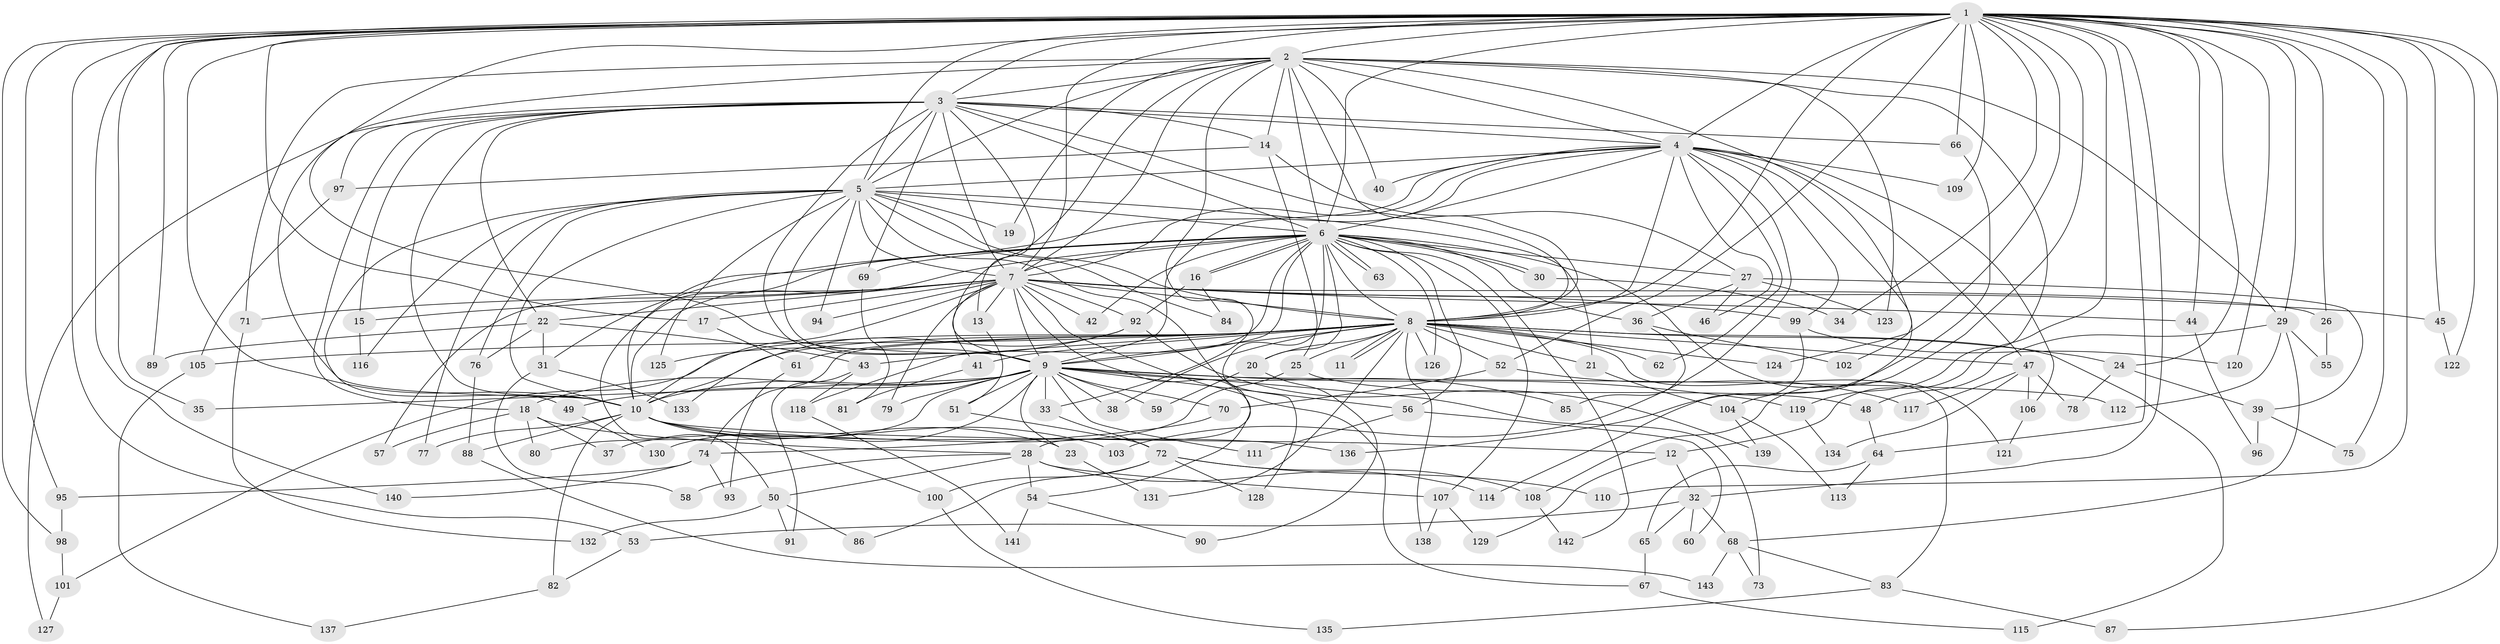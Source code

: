 // coarse degree distribution, {26: 0.011627906976744186, 15: 0.023255813953488372, 3: 0.2558139534883721, 14: 0.011627906976744186, 24: 0.011627906976744186, 2: 0.26744186046511625, 4: 0.1511627906976744, 5: 0.12790697674418605, 6: 0.046511627906976744, 27: 0.011627906976744186, 1: 0.023255813953488372, 23: 0.011627906976744186, 16: 0.011627906976744186, 7: 0.023255813953488372, 31: 0.011627906976744186}
// Generated by graph-tools (version 1.1) at 2025/36/03/04/25 23:36:30]
// undirected, 143 vertices, 311 edges
graph export_dot {
  node [color=gray90,style=filled];
  1;
  2;
  3;
  4;
  5;
  6;
  7;
  8;
  9;
  10;
  11;
  12;
  13;
  14;
  15;
  16;
  17;
  18;
  19;
  20;
  21;
  22;
  23;
  24;
  25;
  26;
  27;
  28;
  29;
  30;
  31;
  32;
  33;
  34;
  35;
  36;
  37;
  38;
  39;
  40;
  41;
  42;
  43;
  44;
  45;
  46;
  47;
  48;
  49;
  50;
  51;
  52;
  53;
  54;
  55;
  56;
  57;
  58;
  59;
  60;
  61;
  62;
  63;
  64;
  65;
  66;
  67;
  68;
  69;
  70;
  71;
  72;
  73;
  74;
  75;
  76;
  77;
  78;
  79;
  80;
  81;
  82;
  83;
  84;
  85;
  86;
  87;
  88;
  89;
  90;
  91;
  92;
  93;
  94;
  95;
  96;
  97;
  98;
  99;
  100;
  101;
  102;
  103;
  104;
  105;
  106;
  107;
  108;
  109;
  110;
  111;
  112;
  113;
  114;
  115;
  116;
  117;
  118;
  119;
  120;
  121;
  122;
  123;
  124;
  125;
  126;
  127;
  128;
  129;
  130;
  131;
  132;
  133;
  134;
  135;
  136;
  137;
  138;
  139;
  140;
  141;
  142;
  143;
  1 -- 2;
  1 -- 3;
  1 -- 4;
  1 -- 5;
  1 -- 6;
  1 -- 7;
  1 -- 8;
  1 -- 9;
  1 -- 10;
  1 -- 12;
  1 -- 17;
  1 -- 24;
  1 -- 26;
  1 -- 29;
  1 -- 32;
  1 -- 34;
  1 -- 35;
  1 -- 44;
  1 -- 45;
  1 -- 52;
  1 -- 53;
  1 -- 64;
  1 -- 66;
  1 -- 75;
  1 -- 87;
  1 -- 89;
  1 -- 95;
  1 -- 98;
  1 -- 108;
  1 -- 109;
  1 -- 110;
  1 -- 120;
  1 -- 122;
  1 -- 124;
  1 -- 140;
  2 -- 3;
  2 -- 4;
  2 -- 5;
  2 -- 6;
  2 -- 7;
  2 -- 8;
  2 -- 9;
  2 -- 10;
  2 -- 14;
  2 -- 19;
  2 -- 29;
  2 -- 33;
  2 -- 40;
  2 -- 71;
  2 -- 102;
  2 -- 119;
  2 -- 123;
  3 -- 4;
  3 -- 5;
  3 -- 6;
  3 -- 7;
  3 -- 8;
  3 -- 9;
  3 -- 10;
  3 -- 13;
  3 -- 14;
  3 -- 15;
  3 -- 18;
  3 -- 22;
  3 -- 66;
  3 -- 69;
  3 -- 97;
  3 -- 127;
  4 -- 5;
  4 -- 6;
  4 -- 7;
  4 -- 8;
  4 -- 9;
  4 -- 10;
  4 -- 40;
  4 -- 46;
  4 -- 47;
  4 -- 62;
  4 -- 99;
  4 -- 103;
  4 -- 104;
  4 -- 106;
  4 -- 109;
  5 -- 6;
  5 -- 7;
  5 -- 8;
  5 -- 9;
  5 -- 10;
  5 -- 19;
  5 -- 21;
  5 -- 28;
  5 -- 49;
  5 -- 76;
  5 -- 77;
  5 -- 84;
  5 -- 94;
  5 -- 116;
  5 -- 125;
  6 -- 7;
  6 -- 8;
  6 -- 9;
  6 -- 10;
  6 -- 16;
  6 -- 16;
  6 -- 20;
  6 -- 27;
  6 -- 30;
  6 -- 30;
  6 -- 31;
  6 -- 36;
  6 -- 42;
  6 -- 50;
  6 -- 56;
  6 -- 63;
  6 -- 63;
  6 -- 69;
  6 -- 107;
  6 -- 118;
  6 -- 121;
  6 -- 126;
  6 -- 128;
  6 -- 142;
  7 -- 8;
  7 -- 9;
  7 -- 10;
  7 -- 13;
  7 -- 15;
  7 -- 17;
  7 -- 22;
  7 -- 26;
  7 -- 41;
  7 -- 42;
  7 -- 44;
  7 -- 45;
  7 -- 54;
  7 -- 57;
  7 -- 67;
  7 -- 71;
  7 -- 79;
  7 -- 92;
  7 -- 94;
  7 -- 99;
  8 -- 9;
  8 -- 10;
  8 -- 11;
  8 -- 11;
  8 -- 20;
  8 -- 21;
  8 -- 24;
  8 -- 25;
  8 -- 38;
  8 -- 41;
  8 -- 43;
  8 -- 47;
  8 -- 52;
  8 -- 61;
  8 -- 62;
  8 -- 74;
  8 -- 83;
  8 -- 101;
  8 -- 105;
  8 -- 115;
  8 -- 124;
  8 -- 126;
  8 -- 131;
  8 -- 138;
  9 -- 10;
  9 -- 18;
  9 -- 23;
  9 -- 33;
  9 -- 35;
  9 -- 38;
  9 -- 49;
  9 -- 51;
  9 -- 56;
  9 -- 59;
  9 -- 70;
  9 -- 73;
  9 -- 79;
  9 -- 80;
  9 -- 85;
  9 -- 111;
  9 -- 112;
  9 -- 119;
  9 -- 130;
  10 -- 12;
  10 -- 23;
  10 -- 77;
  10 -- 82;
  10 -- 88;
  10 -- 100;
  10 -- 103;
  10 -- 136;
  12 -- 32;
  12 -- 129;
  13 -- 51;
  14 -- 25;
  14 -- 27;
  14 -- 97;
  15 -- 116;
  16 -- 84;
  16 -- 92;
  17 -- 61;
  18 -- 28;
  18 -- 37;
  18 -- 57;
  18 -- 80;
  20 -- 59;
  20 -- 90;
  21 -- 104;
  22 -- 31;
  22 -- 43;
  22 -- 76;
  22 -- 89;
  23 -- 131;
  24 -- 39;
  24 -- 78;
  25 -- 37;
  25 -- 48;
  26 -- 55;
  27 -- 36;
  27 -- 39;
  27 -- 46;
  27 -- 123;
  28 -- 50;
  28 -- 54;
  28 -- 58;
  28 -- 107;
  28 -- 114;
  29 -- 48;
  29 -- 55;
  29 -- 68;
  29 -- 112;
  30 -- 34;
  31 -- 58;
  31 -- 133;
  32 -- 53;
  32 -- 60;
  32 -- 65;
  32 -- 68;
  33 -- 72;
  36 -- 85;
  36 -- 102;
  39 -- 75;
  39 -- 96;
  41 -- 81;
  43 -- 91;
  43 -- 118;
  44 -- 96;
  45 -- 122;
  47 -- 78;
  47 -- 106;
  47 -- 117;
  47 -- 134;
  48 -- 64;
  49 -- 130;
  50 -- 86;
  50 -- 91;
  50 -- 132;
  51 -- 72;
  52 -- 70;
  52 -- 117;
  53 -- 82;
  54 -- 90;
  54 -- 141;
  56 -- 60;
  56 -- 111;
  61 -- 93;
  64 -- 65;
  64 -- 113;
  65 -- 67;
  66 -- 136;
  67 -- 115;
  68 -- 73;
  68 -- 83;
  68 -- 143;
  69 -- 81;
  70 -- 74;
  71 -- 132;
  72 -- 86;
  72 -- 100;
  72 -- 108;
  72 -- 110;
  72 -- 128;
  74 -- 93;
  74 -- 95;
  74 -- 140;
  76 -- 88;
  82 -- 137;
  83 -- 87;
  83 -- 135;
  88 -- 143;
  92 -- 125;
  92 -- 133;
  92 -- 139;
  95 -- 98;
  97 -- 105;
  98 -- 101;
  99 -- 114;
  99 -- 120;
  100 -- 135;
  101 -- 127;
  104 -- 113;
  104 -- 139;
  105 -- 137;
  106 -- 121;
  107 -- 129;
  107 -- 138;
  108 -- 142;
  118 -- 141;
  119 -- 134;
}
